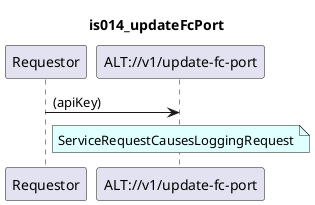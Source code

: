@startuml is014_updateFcPort
skinparam responseMessageBelowArrow true

title
is014_updateFcPort
end title

participant "Requestor" as requestor
participant "ALT://v1/update-fc-port" as alt

requestor -> alt : (apiKey)

note over alt #LightCyan
ServiceRequestCausesLoggingRequest
end note

@enduml